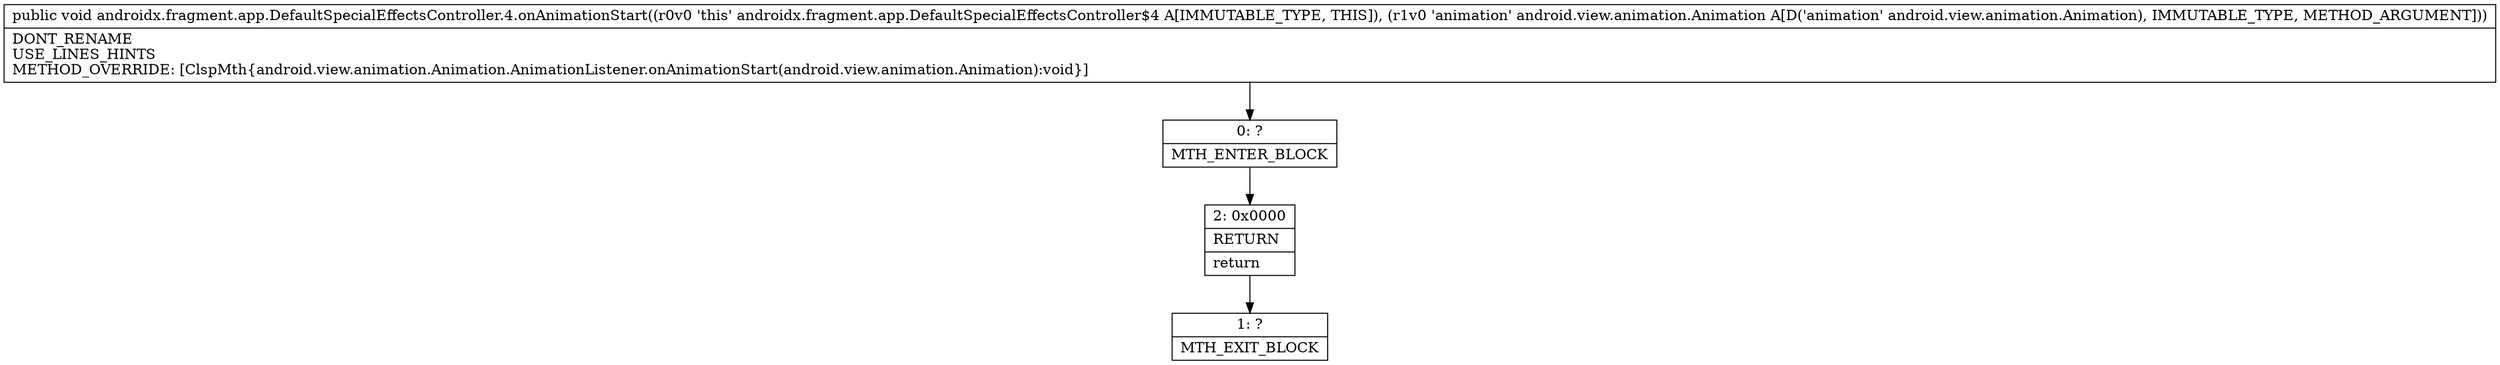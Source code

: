 digraph "CFG forandroidx.fragment.app.DefaultSpecialEffectsController.4.onAnimationStart(Landroid\/view\/animation\/Animation;)V" {
Node_0 [shape=record,label="{0\:\ ?|MTH_ENTER_BLOCK\l}"];
Node_2 [shape=record,label="{2\:\ 0x0000|RETURN\l|return\l}"];
Node_1 [shape=record,label="{1\:\ ?|MTH_EXIT_BLOCK\l}"];
MethodNode[shape=record,label="{public void androidx.fragment.app.DefaultSpecialEffectsController.4.onAnimationStart((r0v0 'this' androidx.fragment.app.DefaultSpecialEffectsController$4 A[IMMUTABLE_TYPE, THIS]), (r1v0 'animation' android.view.animation.Animation A[D('animation' android.view.animation.Animation), IMMUTABLE_TYPE, METHOD_ARGUMENT]))  | DONT_RENAME\lUSE_LINES_HINTS\lMETHOD_OVERRIDE: [ClspMth\{android.view.animation.Animation.AnimationListener.onAnimationStart(android.view.animation.Animation):void\}]\l}"];
MethodNode -> Node_0;Node_0 -> Node_2;
Node_2 -> Node_1;
}

